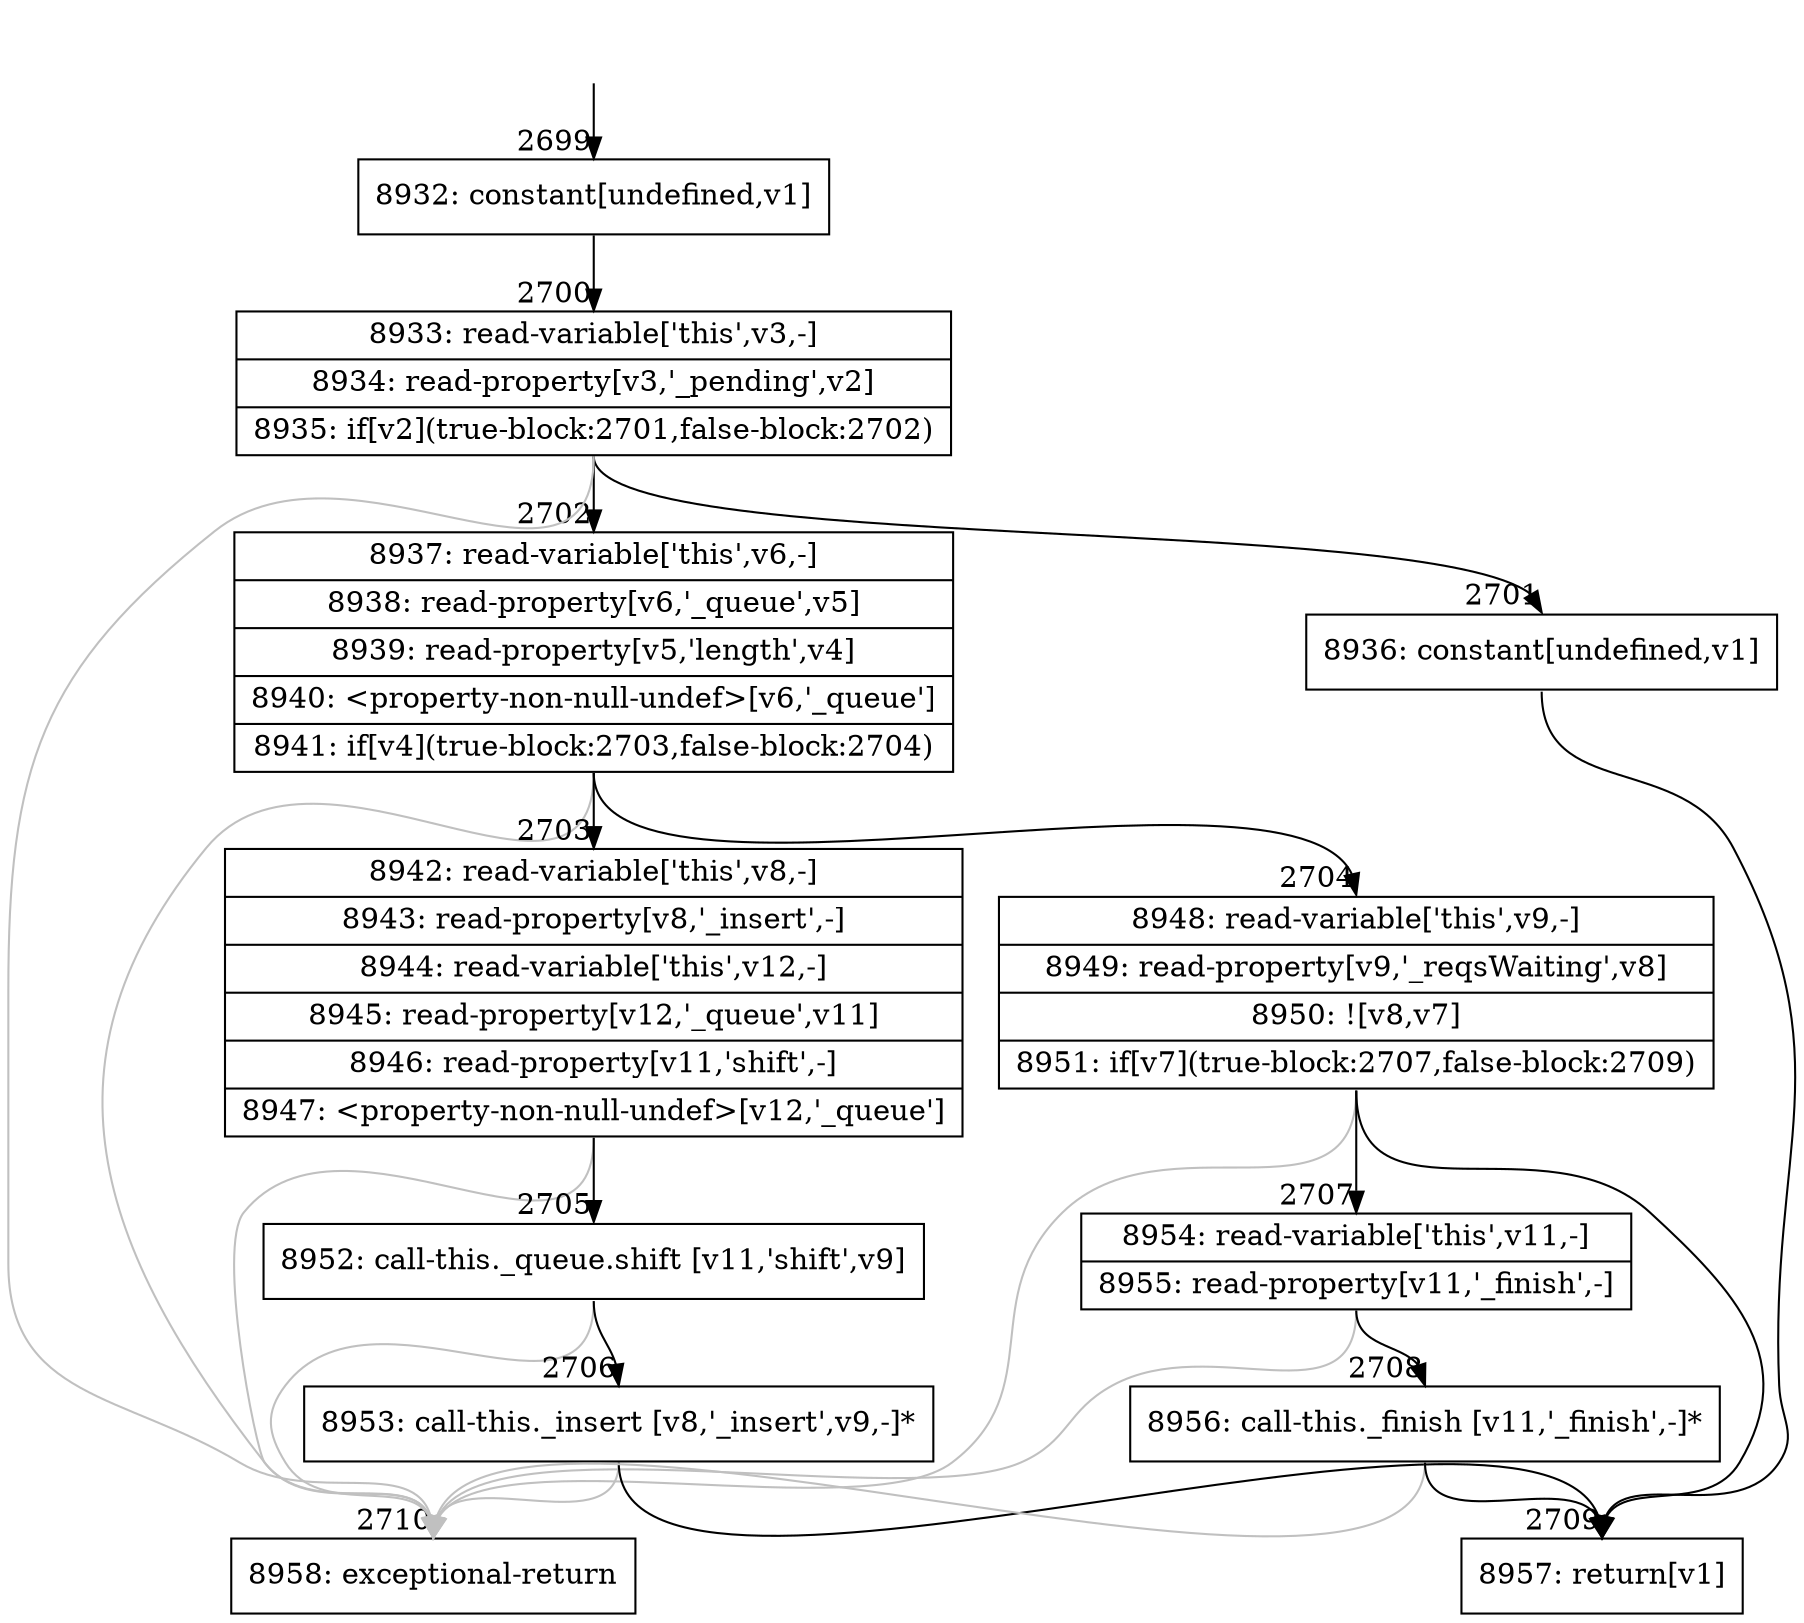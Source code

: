digraph {
rankdir="TD"
BB_entry136[shape=none,label=""];
BB_entry136 -> BB2699 [tailport=s, headport=n, headlabel="    2699"]
BB2699 [shape=record label="{8932: constant[undefined,v1]}" ] 
BB2699 -> BB2700 [tailport=s, headport=n, headlabel="      2700"]
BB2700 [shape=record label="{8933: read-variable['this',v3,-]|8934: read-property[v3,'_pending',v2]|8935: if[v2](true-block:2701,false-block:2702)}" ] 
BB2700 -> BB2701 [tailport=s, headport=n, headlabel="      2701"]
BB2700 -> BB2702 [tailport=s, headport=n, headlabel="      2702"]
BB2700 -> BB2710 [tailport=s, headport=n, color=gray, headlabel="      2710"]
BB2701 [shape=record label="{8936: constant[undefined,v1]}" ] 
BB2701 -> BB2709 [tailport=s, headport=n, headlabel="      2709"]
BB2702 [shape=record label="{8937: read-variable['this',v6,-]|8938: read-property[v6,'_queue',v5]|8939: read-property[v5,'length',v4]|8940: \<property-non-null-undef\>[v6,'_queue']|8941: if[v4](true-block:2703,false-block:2704)}" ] 
BB2702 -> BB2703 [tailport=s, headport=n, headlabel="      2703"]
BB2702 -> BB2704 [tailport=s, headport=n, headlabel="      2704"]
BB2702 -> BB2710 [tailport=s, headport=n, color=gray]
BB2703 [shape=record label="{8942: read-variable['this',v8,-]|8943: read-property[v8,'_insert',-]|8944: read-variable['this',v12,-]|8945: read-property[v12,'_queue',v11]|8946: read-property[v11,'shift',-]|8947: \<property-non-null-undef\>[v12,'_queue']}" ] 
BB2703 -> BB2705 [tailport=s, headport=n, headlabel="      2705"]
BB2703 -> BB2710 [tailport=s, headport=n, color=gray]
BB2704 [shape=record label="{8948: read-variable['this',v9,-]|8949: read-property[v9,'_reqsWaiting',v8]|8950: ![v8,v7]|8951: if[v7](true-block:2707,false-block:2709)}" ] 
BB2704 -> BB2707 [tailport=s, headport=n, headlabel="      2707"]
BB2704 -> BB2709 [tailport=s, headport=n]
BB2704 -> BB2710 [tailport=s, headport=n, color=gray]
BB2705 [shape=record label="{8952: call-this._queue.shift [v11,'shift',v9]}" ] 
BB2705 -> BB2706 [tailport=s, headport=n, headlabel="      2706"]
BB2705 -> BB2710 [tailport=s, headport=n, color=gray]
BB2706 [shape=record label="{8953: call-this._insert [v8,'_insert',v9,-]*}" ] 
BB2706 -> BB2709 [tailport=s, headport=n]
BB2706 -> BB2710 [tailport=s, headport=n, color=gray]
BB2707 [shape=record label="{8954: read-variable['this',v11,-]|8955: read-property[v11,'_finish',-]}" ] 
BB2707 -> BB2708 [tailport=s, headport=n, headlabel="      2708"]
BB2707 -> BB2710 [tailport=s, headport=n, color=gray]
BB2708 [shape=record label="{8956: call-this._finish [v11,'_finish',-]*}" ] 
BB2708 -> BB2709 [tailport=s, headport=n]
BB2708 -> BB2710 [tailport=s, headport=n, color=gray]
BB2709 [shape=record label="{8957: return[v1]}" ] 
BB2710 [shape=record label="{8958: exceptional-return}" ] 
//#$~ 4727
}
